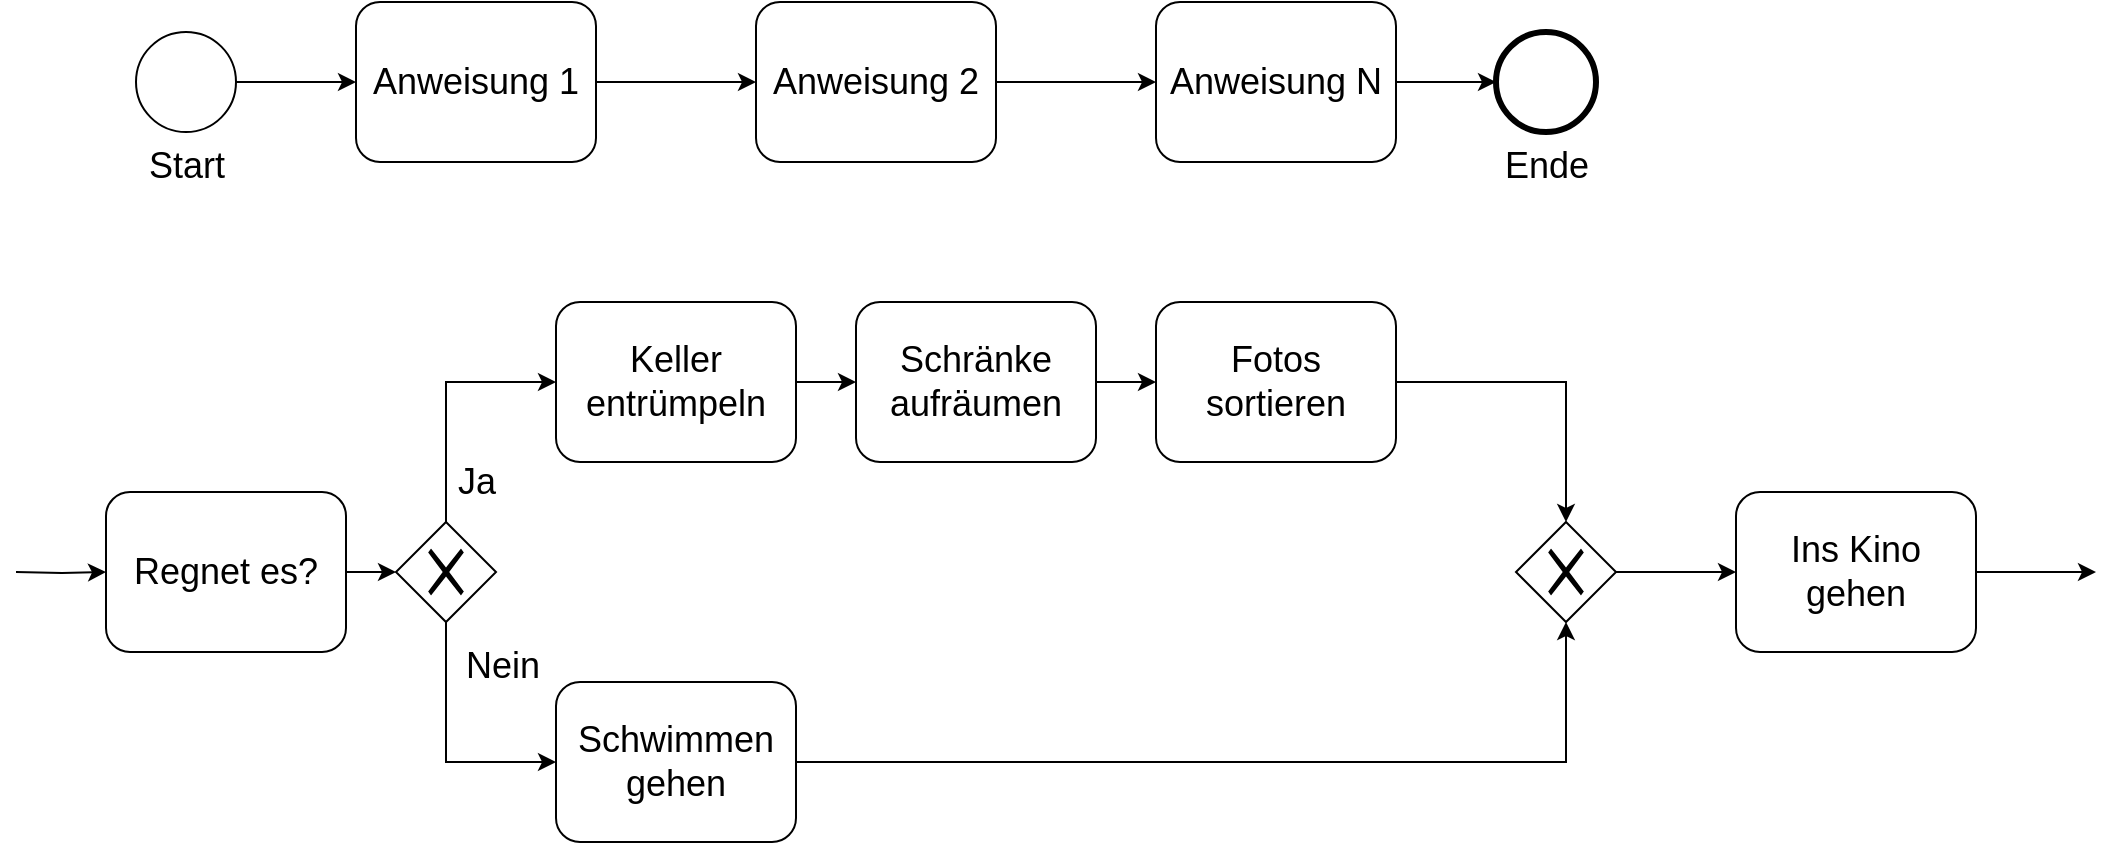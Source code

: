 <mxfile version="11.2.5" type="device" pages="1"><diagram id="wH77DrRwexVtAV589LEs" name="Page-1"><mxGraphModel dx="2293" dy="1222" grid="1" gridSize="10" guides="1" tooltips="1" connect="1" arrows="1" fold="1" page="1" pageScale="1" pageWidth="827" pageHeight="1169" math="0" shadow="0"><root><mxCell id="0"/><mxCell id="1" parent="0"/><mxCell id="lahbdrBiF5NhTXCQPNK3-3" value="" style="edgeStyle=orthogonalEdgeStyle;rounded=0;orthogonalLoop=1;jettySize=auto;html=1;" edge="1" parent="1" source="lahbdrBiF5NhTXCQPNK3-1" target="lahbdrBiF5NhTXCQPNK3-2"><mxGeometry relative="1" as="geometry"/></mxCell><mxCell id="lahbdrBiF5NhTXCQPNK3-1" value="&lt;font style=&quot;font-size: 18px&quot;&gt;Anweisung 1&lt;/font&gt;" style="shape=ext;rounded=1;html=1;whiteSpace=wrap;" vertex="1" parent="1"><mxGeometry x="170" y="40" width="120" height="80" as="geometry"/></mxCell><mxCell id="lahbdrBiF5NhTXCQPNK3-5" value="" style="edgeStyle=orthogonalEdgeStyle;rounded=0;orthogonalLoop=1;jettySize=auto;html=1;" edge="1" parent="1" source="lahbdrBiF5NhTXCQPNK3-2" target="lahbdrBiF5NhTXCQPNK3-4"><mxGeometry relative="1" as="geometry"/></mxCell><mxCell id="lahbdrBiF5NhTXCQPNK3-2" value="&lt;font style=&quot;font-size: 18px&quot;&gt;Anweisung 2&lt;/font&gt;" style="shape=ext;rounded=1;html=1;whiteSpace=wrap;" vertex="1" parent="1"><mxGeometry x="370" y="40" width="120" height="80" as="geometry"/></mxCell><mxCell id="lahbdrBiF5NhTXCQPNK3-9" style="edgeStyle=orthogonalEdgeStyle;rounded=0;orthogonalLoop=1;jettySize=auto;html=1;" edge="1" parent="1" source="lahbdrBiF5NhTXCQPNK3-4" target="lahbdrBiF5NhTXCQPNK3-8"><mxGeometry relative="1" as="geometry"/></mxCell><mxCell id="lahbdrBiF5NhTXCQPNK3-4" value="&lt;font style=&quot;font-size: 18px&quot;&gt;Anweisung N&lt;/font&gt;" style="shape=ext;rounded=1;html=1;whiteSpace=wrap;" vertex="1" parent="1"><mxGeometry x="570" y="40" width="120" height="80" as="geometry"/></mxCell><mxCell id="lahbdrBiF5NhTXCQPNK3-7" style="edgeStyle=orthogonalEdgeStyle;rounded=0;orthogonalLoop=1;jettySize=auto;html=1;" edge="1" parent="1" source="lahbdrBiF5NhTXCQPNK3-6" target="lahbdrBiF5NhTXCQPNK3-1"><mxGeometry relative="1" as="geometry"/></mxCell><mxCell id="lahbdrBiF5NhTXCQPNK3-6" value="&lt;font style=&quot;font-size: 18px&quot;&gt;Start&lt;/font&gt;" style="shape=mxgraph.bpmn.shape;html=1;verticalLabelPosition=bottom;labelBackgroundColor=#ffffff;verticalAlign=top;align=center;perimeter=ellipsePerimeter;outlineConnect=0;outline=standard;symbol=general;" vertex="1" parent="1"><mxGeometry x="60" y="55" width="50" height="50" as="geometry"/></mxCell><mxCell id="lahbdrBiF5NhTXCQPNK3-8" value="&lt;font style=&quot;font-size: 18px&quot;&gt;Ende&lt;/font&gt;" style="shape=mxgraph.bpmn.shape;html=1;verticalLabelPosition=bottom;labelBackgroundColor=#ffffff;verticalAlign=top;align=center;perimeter=ellipsePerimeter;outlineConnect=0;outline=end;symbol=general;" vertex="1" parent="1"><mxGeometry x="740" y="55" width="50" height="50" as="geometry"/></mxCell><mxCell id="lahbdrBiF5NhTXCQPNK3-16" style="edgeStyle=orthogonalEdgeStyle;rounded=0;orthogonalLoop=1;jettySize=auto;html=1;" edge="1" parent="1" source="lahbdrBiF5NhTXCQPNK3-12" target="lahbdrBiF5NhTXCQPNK3-15"><mxGeometry relative="1" as="geometry"/></mxCell><mxCell id="lahbdrBiF5NhTXCQPNK3-12" value="&lt;font style=&quot;font-size: 18px&quot;&gt;Regnet es?&lt;/font&gt;" style="shape=ext;rounded=1;html=1;whiteSpace=wrap;" vertex="1" parent="1"><mxGeometry x="45" y="285" width="120" height="80" as="geometry"/></mxCell><mxCell id="lahbdrBiF5NhTXCQPNK3-26" style="edgeStyle=orthogonalEdgeStyle;rounded=0;orthogonalLoop=1;jettySize=auto;html=1;entryX=0;entryY=0.5;entryDx=0;entryDy=0;" edge="1" parent="1" source="lahbdrBiF5NhTXCQPNK3-15" target="lahbdrBiF5NhTXCQPNK3-20"><mxGeometry relative="1" as="geometry"><Array as="points"><mxPoint x="215" y="420"/></Array></mxGeometry></mxCell><mxCell id="lahbdrBiF5NhTXCQPNK3-27" style="edgeStyle=orthogonalEdgeStyle;rounded=0;orthogonalLoop=1;jettySize=auto;html=1;entryX=0;entryY=0.5;entryDx=0;entryDy=0;" edge="1" parent="1" source="lahbdrBiF5NhTXCQPNK3-15" target="lahbdrBiF5NhTXCQPNK3-17"><mxGeometry relative="1" as="geometry"><Array as="points"><mxPoint x="215" y="230"/></Array></mxGeometry></mxCell><mxCell id="lahbdrBiF5NhTXCQPNK3-28" value="&lt;font style=&quot;font-size: 18px&quot;&gt;Ja&lt;/font&gt;" style="text;html=1;resizable=0;points=[];align=center;verticalAlign=middle;labelBackgroundColor=#ffffff;" vertex="1" connectable="0" parent="lahbdrBiF5NhTXCQPNK3-27"><mxGeometry x="0.072" y="-2" relative="1" as="geometry"><mxPoint x="13" y="47" as="offset"/></mxGeometry></mxCell><mxCell id="lahbdrBiF5NhTXCQPNK3-15" value="" style="shape=mxgraph.bpmn.shape;html=1;verticalLabelPosition=bottom;labelBackgroundColor=#ffffff;verticalAlign=top;align=center;perimeter=rhombusPerimeter;background=gateway;outlineConnect=0;outline=none;symbol=exclusiveGw;" vertex="1" parent="1"><mxGeometry x="190" y="300" width="50" height="50" as="geometry"/></mxCell><mxCell id="lahbdrBiF5NhTXCQPNK3-22" style="edgeStyle=orthogonalEdgeStyle;rounded=0;orthogonalLoop=1;jettySize=auto;html=1;" edge="1" parent="1" source="lahbdrBiF5NhTXCQPNK3-17" target="lahbdrBiF5NhTXCQPNK3-18"><mxGeometry relative="1" as="geometry"/></mxCell><mxCell id="lahbdrBiF5NhTXCQPNK3-17" value="&lt;font style=&quot;font-size: 18px&quot;&gt;Keller entrümpeln&lt;/font&gt;" style="shape=ext;rounded=1;html=1;whiteSpace=wrap;" vertex="1" parent="1"><mxGeometry x="270" y="190" width="120" height="80" as="geometry"/></mxCell><mxCell id="lahbdrBiF5NhTXCQPNK3-23" style="edgeStyle=orthogonalEdgeStyle;rounded=0;orthogonalLoop=1;jettySize=auto;html=1;" edge="1" parent="1" source="lahbdrBiF5NhTXCQPNK3-18" target="lahbdrBiF5NhTXCQPNK3-19"><mxGeometry relative="1" as="geometry"/></mxCell><mxCell id="lahbdrBiF5NhTXCQPNK3-18" value="&lt;font style=&quot;font-size: 18px&quot;&gt;Schränke aufräumen&lt;/font&gt;" style="shape=ext;rounded=1;html=1;whiteSpace=wrap;" vertex="1" parent="1"><mxGeometry x="420" y="190" width="120" height="80" as="geometry"/></mxCell><mxCell id="lahbdrBiF5NhTXCQPNK3-24" style="edgeStyle=orthogonalEdgeStyle;rounded=0;orthogonalLoop=1;jettySize=auto;html=1;" edge="1" parent="1" source="lahbdrBiF5NhTXCQPNK3-19" target="lahbdrBiF5NhTXCQPNK3-21"><mxGeometry relative="1" as="geometry"/></mxCell><mxCell id="lahbdrBiF5NhTXCQPNK3-19" value="&lt;font style=&quot;font-size: 18px&quot;&gt;Fotos sortieren&lt;/font&gt;" style="shape=ext;rounded=1;html=1;whiteSpace=wrap;" vertex="1" parent="1"><mxGeometry x="570" y="190" width="120" height="80" as="geometry"/></mxCell><mxCell id="lahbdrBiF5NhTXCQPNK3-25" style="edgeStyle=orthogonalEdgeStyle;rounded=0;orthogonalLoop=1;jettySize=auto;html=1;" edge="1" parent="1" source="lahbdrBiF5NhTXCQPNK3-20" target="lahbdrBiF5NhTXCQPNK3-21"><mxGeometry relative="1" as="geometry"/></mxCell><mxCell id="lahbdrBiF5NhTXCQPNK3-20" value="&lt;font style=&quot;font-size: 18px&quot;&gt;Schwimmen gehen&lt;/font&gt;" style="shape=ext;rounded=1;html=1;whiteSpace=wrap;" vertex="1" parent="1"><mxGeometry x="270" y="380" width="120" height="80" as="geometry"/></mxCell><mxCell id="lahbdrBiF5NhTXCQPNK3-31" style="edgeStyle=orthogonalEdgeStyle;rounded=0;orthogonalLoop=1;jettySize=auto;html=1;" edge="1" parent="1" source="lahbdrBiF5NhTXCQPNK3-21" target="lahbdrBiF5NhTXCQPNK3-30"><mxGeometry relative="1" as="geometry"/></mxCell><mxCell id="lahbdrBiF5NhTXCQPNK3-21" value="" style="shape=mxgraph.bpmn.shape;html=1;verticalLabelPosition=bottom;labelBackgroundColor=#ffffff;verticalAlign=top;align=center;perimeter=rhombusPerimeter;background=gateway;outlineConnect=0;outline=none;symbol=exclusiveGw;" vertex="1" parent="1"><mxGeometry x="750" y="300" width="50" height="50" as="geometry"/></mxCell><mxCell id="lahbdrBiF5NhTXCQPNK3-29" value="&lt;font style=&quot;font-size: 18px&quot;&gt;Nein&lt;/font&gt;" style="text;html=1;resizable=0;points=[];align=center;verticalAlign=middle;labelBackgroundColor=#ffffff;" vertex="1" connectable="0" parent="1"><mxGeometry x="230" y="325" as="geometry"><mxPoint x="13" y="47" as="offset"/></mxGeometry></mxCell><mxCell id="lahbdrBiF5NhTXCQPNK3-30" value="&lt;font style=&quot;font-size: 18px&quot;&gt;Ins Kino gehen&lt;/font&gt;" style="shape=ext;rounded=1;html=1;whiteSpace=wrap;" vertex="1" parent="1"><mxGeometry x="860" y="285" width="120" height="80" as="geometry"/></mxCell><mxCell id="lahbdrBiF5NhTXCQPNK3-32" style="edgeStyle=orthogonalEdgeStyle;rounded=0;orthogonalLoop=1;jettySize=auto;html=1;exitX=1;exitY=0.5;exitDx=0;exitDy=0;" edge="1" parent="1" source="lahbdrBiF5NhTXCQPNK3-30"><mxGeometry relative="1" as="geometry"><mxPoint x="810" y="335" as="sourcePoint"/><mxPoint x="1040" y="325" as="targetPoint"/></mxGeometry></mxCell><mxCell id="lahbdrBiF5NhTXCQPNK3-33" style="edgeStyle=orthogonalEdgeStyle;rounded=0;orthogonalLoop=1;jettySize=auto;html=1;entryX=0;entryY=0.5;entryDx=0;entryDy=0;" edge="1" parent="1" target="lahbdrBiF5NhTXCQPNK3-12"><mxGeometry relative="1" as="geometry"><mxPoint y="325" as="sourcePoint"/><mxPoint x="1050" y="335" as="targetPoint"/></mxGeometry></mxCell></root></mxGraphModel></diagram></mxfile>